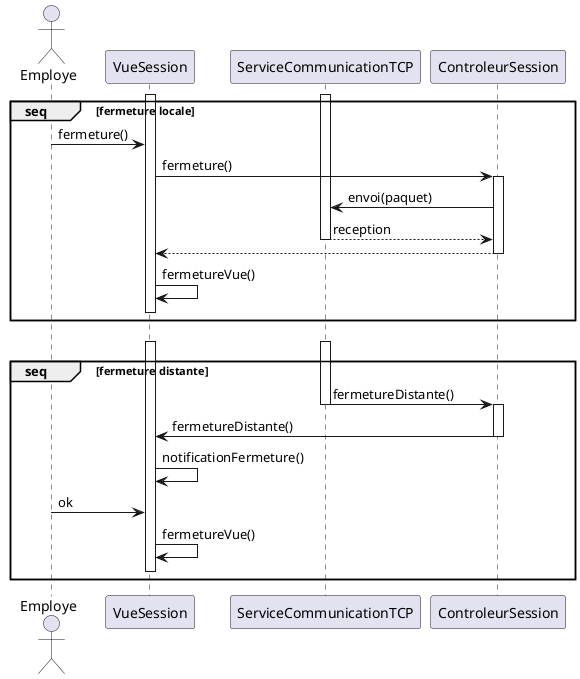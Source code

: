 @startuml fermeture_session
actor Employe
activate VueSession
activate ServiceCommunicationTCP
group seq [fermeture locale]
    Employe -> VueSession : fermeture()
    VueSession -> ControleurSession : fermeture()
    activate ControleurSession
    ControleurSession ->  ServiceCommunicationTCP : envoi(paquet)
    ServiceCommunicationTCP --> ControleurSession : reception
    deactivate ServiceCommunicationTCP
    ControleurSession --> VueSession
    deactivate ControleurSession
    VueSession -> VueSession : fermetureVue()
    VueSession [hidden]-> ServiceCommunicationTCP
    deactivate VueSession
end
VueSession [hidden]-> VueSession
activate ServiceCommunicationTCP
activate VueSession
group seq [fermeture distante]
    ServiceCommunicationTCP -> ControleurSession : fermetureDistante()
    deactivate ServiceCommunicationTCP
    activate ControleurSession
    ControleurSession -> VueSession : fermetureDistante()
    deactivate ControleurSession
    VueSession -> VueSession : notificationFermeture()
    Employe -> VueSession : ok
    VueSession -> VueSession : fermetureVue()
    VueSession [hidden]-> ServiceCommunicationTCP
    deactivate VueSession
end
@enduml